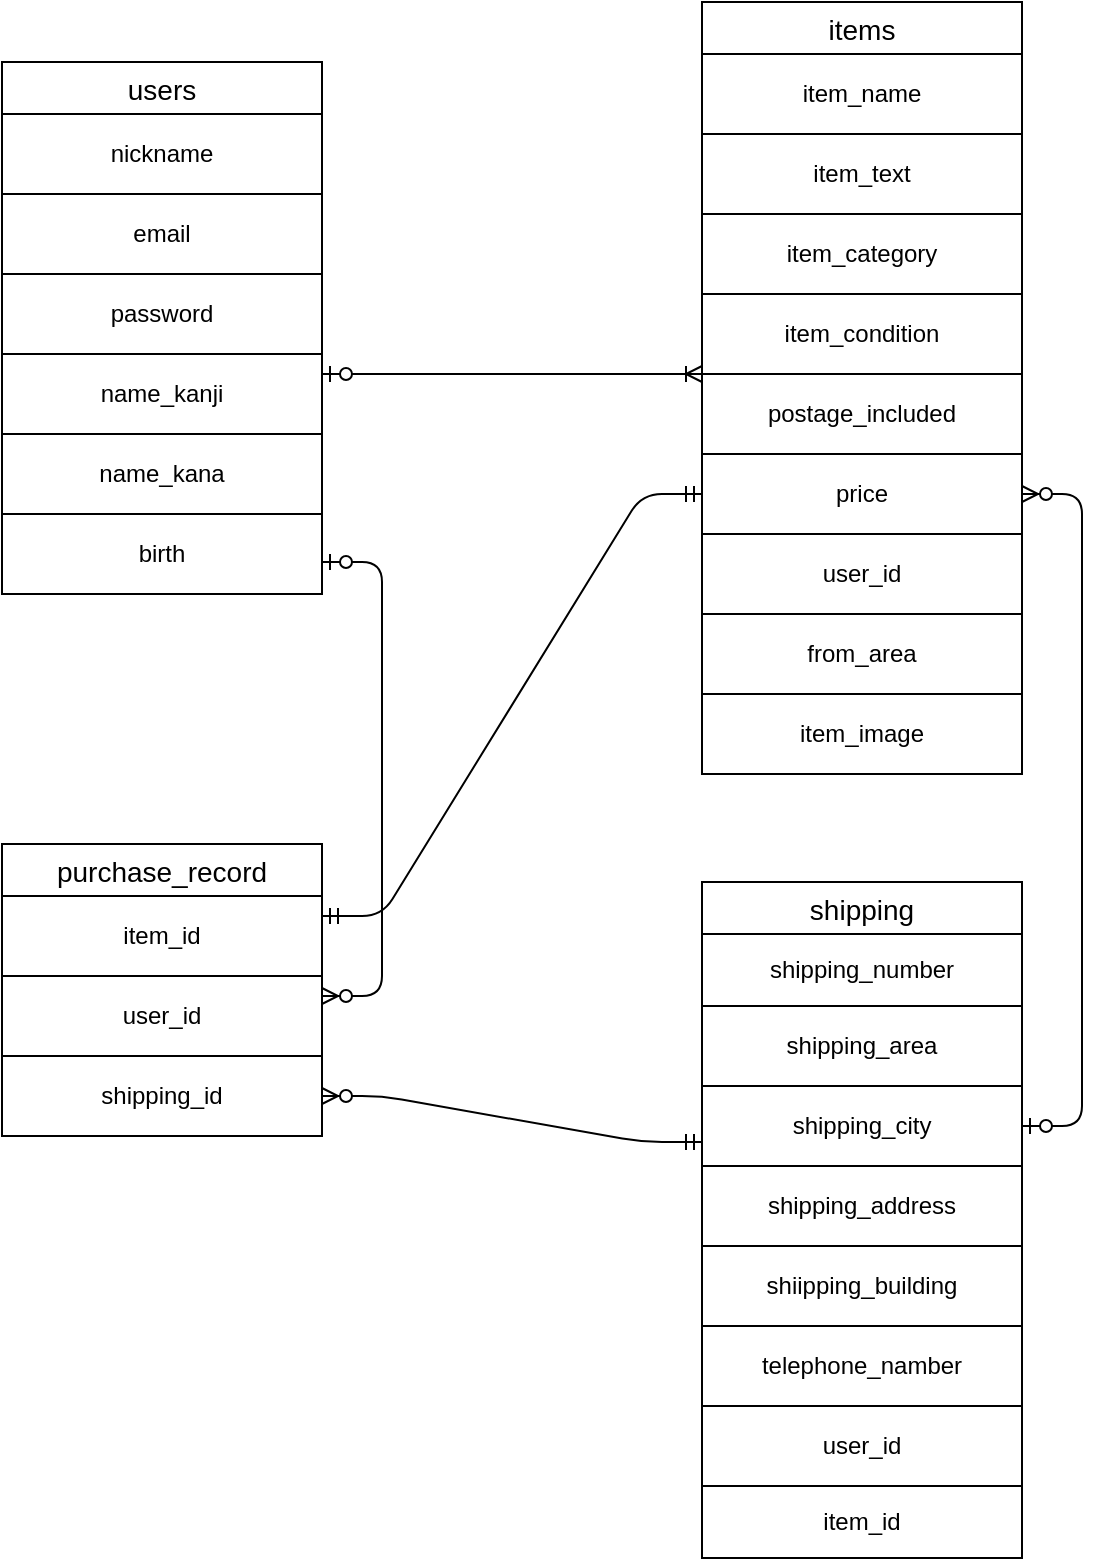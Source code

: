<mxfile>
    <diagram id="QN2PX9turd93BeXhbePz" name="ページ1">
        <mxGraphModel dx="533" dy="489" grid="1" gridSize="10" guides="1" tooltips="1" connect="1" arrows="1" fold="1" page="1" pageScale="1" pageWidth="827" pageHeight="1169" math="0" shadow="0">
            <root>
                <mxCell id="0"/>
                <mxCell id="1" parent="0"/>
                <mxCell id="15" value="users" style="swimlane;fontStyle=0;childLayout=stackLayout;horizontal=1;startSize=26;horizontalStack=0;resizeParent=1;resizeParentMax=0;resizeLast=0;collapsible=1;marginBottom=0;align=center;fontSize=14;" vertex="1" parent="1">
                    <mxGeometry x="100" y="70" width="160" height="266" as="geometry">
                        <mxRectangle x="20" y="80" width="60" height="26" as="alternateBounds"/>
                    </mxGeometry>
                </mxCell>
                <mxCell id="59" value="nickname" style="whiteSpace=wrap;html=1;align=center;" vertex="1" parent="15">
                    <mxGeometry y="26" width="160" height="40" as="geometry"/>
                </mxCell>
                <mxCell id="112" value="email" style="whiteSpace=wrap;html=1;align=center;" vertex="1" parent="15">
                    <mxGeometry y="66" width="160" height="40" as="geometry"/>
                </mxCell>
                <mxCell id="58" value="password&lt;br&gt;" style="whiteSpace=wrap;html=1;align=center;" vertex="1" parent="15">
                    <mxGeometry y="106" width="160" height="40" as="geometry"/>
                </mxCell>
                <mxCell id="57" value="name_kanji" style="whiteSpace=wrap;html=1;align=center;" vertex="1" parent="15">
                    <mxGeometry y="146" width="160" height="40" as="geometry"/>
                </mxCell>
                <mxCell id="56" value="name_kana" style="whiteSpace=wrap;html=1;align=center;" vertex="1" parent="15">
                    <mxGeometry y="186" width="160" height="40" as="geometry"/>
                </mxCell>
                <mxCell id="55" value="birth" style="whiteSpace=wrap;html=1;align=center;" vertex="1" parent="15">
                    <mxGeometry y="226" width="160" height="40" as="geometry"/>
                </mxCell>
                <mxCell id="73" value="items" style="swimlane;fontStyle=0;childLayout=stackLayout;horizontal=1;startSize=26;horizontalStack=0;resizeParent=1;resizeParentMax=0;resizeLast=0;collapsible=1;marginBottom=0;align=center;fontSize=14;" vertex="1" parent="1">
                    <mxGeometry x="450" y="40" width="160" height="386" as="geometry"/>
                </mxCell>
                <mxCell id="80" value="item_name" style="whiteSpace=wrap;html=1;align=center;" vertex="1" parent="73">
                    <mxGeometry y="26" width="160" height="40" as="geometry"/>
                </mxCell>
                <mxCell id="81" value="item_text" style="whiteSpace=wrap;html=1;align=center;" vertex="1" parent="73">
                    <mxGeometry y="66" width="160" height="40" as="geometry"/>
                </mxCell>
                <mxCell id="78" value="item_category" style="whiteSpace=wrap;html=1;align=center;" vertex="1" parent="73">
                    <mxGeometry y="106" width="160" height="40" as="geometry"/>
                </mxCell>
                <mxCell id="79" value="item_condition" style="whiteSpace=wrap;html=1;align=center;" vertex="1" parent="73">
                    <mxGeometry y="146" width="160" height="40" as="geometry"/>
                </mxCell>
                <mxCell id="82" value="postage_included" style="whiteSpace=wrap;html=1;align=center;" vertex="1" parent="73">
                    <mxGeometry y="186" width="160" height="40" as="geometry"/>
                </mxCell>
                <mxCell id="83" value="price" style="whiteSpace=wrap;html=1;align=center;" vertex="1" parent="73">
                    <mxGeometry y="226" width="160" height="40" as="geometry"/>
                </mxCell>
                <mxCell id="97" value="user_id" style="whiteSpace=wrap;html=1;align=center;" vertex="1" parent="73">
                    <mxGeometry y="266" width="160" height="40" as="geometry"/>
                </mxCell>
                <mxCell id="131" value="from_area" style="whiteSpace=wrap;html=1;align=center;" vertex="1" parent="73">
                    <mxGeometry y="306" width="160" height="40" as="geometry"/>
                </mxCell>
                <mxCell id="136" value="item_image" style="whiteSpace=wrap;html=1;align=center;" vertex="1" parent="73">
                    <mxGeometry y="346" width="160" height="40" as="geometry"/>
                </mxCell>
                <mxCell id="98" value="shipping" style="swimlane;fontStyle=0;childLayout=stackLayout;horizontal=1;startSize=26;horizontalStack=0;resizeParent=1;resizeParentMax=0;resizeLast=0;collapsible=1;marginBottom=0;align=center;fontSize=14;" vertex="1" parent="1">
                    <mxGeometry x="450" y="480" width="160" height="338" as="geometry"/>
                </mxCell>
                <mxCell id="105" value="shipping_number" style="whiteSpace=wrap;html=1;align=center;" vertex="1" parent="98">
                    <mxGeometry y="26" width="160" height="36" as="geometry"/>
                </mxCell>
                <mxCell id="129" value="shipping_area" style="whiteSpace=wrap;html=1;align=center;" vertex="1" parent="98">
                    <mxGeometry y="62" width="160" height="40" as="geometry"/>
                </mxCell>
                <mxCell id="113" value="shipping_city" style="whiteSpace=wrap;html=1;align=center;" vertex="1" parent="98">
                    <mxGeometry y="102" width="160" height="40" as="geometry"/>
                </mxCell>
                <mxCell id="103" value="shipping_address" style="whiteSpace=wrap;html=1;align=center;" vertex="1" parent="98">
                    <mxGeometry y="142" width="160" height="40" as="geometry"/>
                </mxCell>
                <mxCell id="104" value="shiipping_building" style="whiteSpace=wrap;html=1;align=center;" vertex="1" parent="98">
                    <mxGeometry y="182" width="160" height="40" as="geometry"/>
                </mxCell>
                <mxCell id="106" value="telephone_namber" style="whiteSpace=wrap;html=1;align=center;" vertex="1" parent="98">
                    <mxGeometry y="222" width="160" height="40" as="geometry"/>
                </mxCell>
                <mxCell id="107" value="user_id" style="whiteSpace=wrap;html=1;align=center;" vertex="1" parent="98">
                    <mxGeometry y="262" width="160" height="40" as="geometry"/>
                </mxCell>
                <mxCell id="108" value="item_id" style="whiteSpace=wrap;html=1;align=center;" vertex="1" parent="98">
                    <mxGeometry y="302" width="160" height="36" as="geometry"/>
                </mxCell>
                <mxCell id="109" value="" style="edgeStyle=entityRelationEdgeStyle;fontSize=12;html=1;endArrow=ERoneToMany;startArrow=ERzeroToOne;exitX=1;exitY=0.25;exitDx=0;exitDy=0;entryX=0;entryY=0;entryDx=0;entryDy=0;" edge="1" parent="1" source="57" target="82">
                    <mxGeometry width="100" height="100" relative="1" as="geometry">
                        <mxPoint x="250" y="440" as="sourcePoint"/>
                        <mxPoint x="350" y="340" as="targetPoint"/>
                    </mxGeometry>
                </mxCell>
                <mxCell id="110" value="" style="edgeStyle=entityRelationEdgeStyle;fontSize=12;html=1;endArrow=ERzeroToMany;startArrow=ERzeroToOne;" edge="1" parent="1" source="113" target="83">
                    <mxGeometry width="100" height="100" relative="1" as="geometry">
                        <mxPoint x="630" y="520" as="sourcePoint"/>
                        <mxPoint x="680" y="330" as="targetPoint"/>
                    </mxGeometry>
                </mxCell>
                <mxCell id="114" value="purchase_record" style="swimlane;fontStyle=0;childLayout=stackLayout;horizontal=1;startSize=26;horizontalStack=0;resizeParent=1;resizeParentMax=0;resizeLast=0;collapsible=1;marginBottom=0;align=center;fontSize=14;" vertex="1" parent="1">
                    <mxGeometry x="100" y="461" width="160" height="146" as="geometry"/>
                </mxCell>
                <mxCell id="118" value="item_id" style="whiteSpace=wrap;html=1;align=center;" vertex="1" parent="114">
                    <mxGeometry y="26" width="160" height="40" as="geometry"/>
                </mxCell>
                <mxCell id="119" value="user_id" style="whiteSpace=wrap;html=1;align=center;" vertex="1" parent="114">
                    <mxGeometry y="66" width="160" height="40" as="geometry"/>
                </mxCell>
                <mxCell id="122" value="shipping_id" style="whiteSpace=wrap;html=1;align=center;" vertex="1" parent="114">
                    <mxGeometry y="106" width="160" height="40" as="geometry"/>
                </mxCell>
                <mxCell id="124" style="edgeStyle=none;html=1;exitX=0.25;exitY=1;exitDx=0;exitDy=0;" edge="1" parent="114">
                    <mxGeometry relative="1" as="geometry">
                        <mxPoint x="40" y="146" as="sourcePoint"/>
                        <mxPoint x="40" y="146" as="targetPoint"/>
                    </mxGeometry>
                </mxCell>
                <mxCell id="125" value="" style="edgeStyle=entityRelationEdgeStyle;fontSize=12;html=1;endArrow=ERzeroToMany;startArrow=ERzeroToOne;entryX=1;entryY=0.25;entryDx=0;entryDy=0;" edge="1" parent="1" target="119">
                    <mxGeometry width="100" height="100" relative="1" as="geometry">
                        <mxPoint x="260" y="320" as="sourcePoint"/>
                        <mxPoint x="260" y="587" as="targetPoint"/>
                    </mxGeometry>
                </mxCell>
                <mxCell id="128" value="" style="edgeStyle=entityRelationEdgeStyle;fontSize=12;html=1;endArrow=ERmandOne;startArrow=ERmandOne;exitX=1;exitY=0.25;exitDx=0;exitDy=0;entryX=0;entryY=0.5;entryDx=0;entryDy=0;" edge="1" parent="1" source="118" target="83">
                    <mxGeometry width="100" height="100" relative="1" as="geometry">
                        <mxPoint x="270" y="490" as="sourcePoint"/>
                        <mxPoint x="370" y="390" as="targetPoint"/>
                    </mxGeometry>
                </mxCell>
                <mxCell id="134" value="" style="edgeStyle=entityRelationEdgeStyle;fontSize=12;html=1;endArrow=ERzeroToMany;startArrow=ERmandOne;exitX=0;exitY=0.7;exitDx=0;exitDy=0;exitPerimeter=0;" edge="1" parent="1" source="113" target="122">
                    <mxGeometry width="100" height="100" relative="1" as="geometry">
                        <mxPoint x="300" y="610" as="sourcePoint"/>
                        <mxPoint x="270" y="580" as="targetPoint"/>
                    </mxGeometry>
                </mxCell>
            </root>
        </mxGraphModel>
    </diagram>
</mxfile>